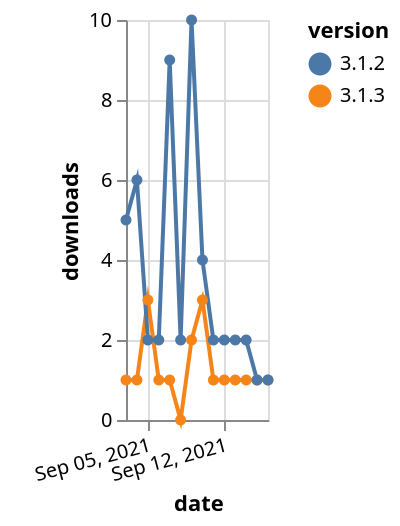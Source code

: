 {"$schema": "https://vega.github.io/schema/vega-lite/v5.json", "description": "A simple bar chart with embedded data.", "data": {"values": [{"date": "2021-09-03", "total": 220, "delta": 1, "version": "3.1.3"}, {"date": "2021-09-04", "total": 221, "delta": 1, "version": "3.1.3"}, {"date": "2021-09-05", "total": 224, "delta": 3, "version": "3.1.3"}, {"date": "2021-09-06", "total": 225, "delta": 1, "version": "3.1.3"}, {"date": "2021-09-07", "total": 226, "delta": 1, "version": "3.1.3"}, {"date": "2021-09-08", "total": 226, "delta": 0, "version": "3.1.3"}, {"date": "2021-09-09", "total": 228, "delta": 2, "version": "3.1.3"}, {"date": "2021-09-10", "total": 231, "delta": 3, "version": "3.1.3"}, {"date": "2021-09-11", "total": 232, "delta": 1, "version": "3.1.3"}, {"date": "2021-09-12", "total": 233, "delta": 1, "version": "3.1.3"}, {"date": "2021-09-13", "total": 234, "delta": 1, "version": "3.1.3"}, {"date": "2021-09-14", "total": 235, "delta": 1, "version": "3.1.3"}, {"date": "2021-09-15", "total": 236, "delta": 1, "version": "3.1.3"}, {"date": "2021-09-16", "total": 237, "delta": 1, "version": "3.1.3"}, {"date": "2021-09-03", "total": 5540, "delta": 5, "version": "3.1.2"}, {"date": "2021-09-04", "total": 5546, "delta": 6, "version": "3.1.2"}, {"date": "2021-09-05", "total": 5548, "delta": 2, "version": "3.1.2"}, {"date": "2021-09-06", "total": 5550, "delta": 2, "version": "3.1.2"}, {"date": "2021-09-07", "total": 5559, "delta": 9, "version": "3.1.2"}, {"date": "2021-09-08", "total": 5561, "delta": 2, "version": "3.1.2"}, {"date": "2021-09-09", "total": 5571, "delta": 10, "version": "3.1.2"}, {"date": "2021-09-10", "total": 5575, "delta": 4, "version": "3.1.2"}, {"date": "2021-09-11", "total": 5577, "delta": 2, "version": "3.1.2"}, {"date": "2021-09-12", "total": 5579, "delta": 2, "version": "3.1.2"}, {"date": "2021-09-13", "total": 5581, "delta": 2, "version": "3.1.2"}, {"date": "2021-09-14", "total": 5583, "delta": 2, "version": "3.1.2"}, {"date": "2021-09-15", "total": 5584, "delta": 1, "version": "3.1.2"}, {"date": "2021-09-16", "total": 5585, "delta": 1, "version": "3.1.2"}]}, "width": "container", "mark": {"type": "line", "point": {"filled": true}}, "encoding": {"x": {"field": "date", "type": "temporal", "timeUnit": "yearmonthdate", "title": "date", "axis": {"labelAngle": -15}}, "y": {"field": "delta", "type": "quantitative", "title": "downloads"}, "color": {"field": "version", "type": "nominal"}, "tooltip": {"field": "delta"}}}